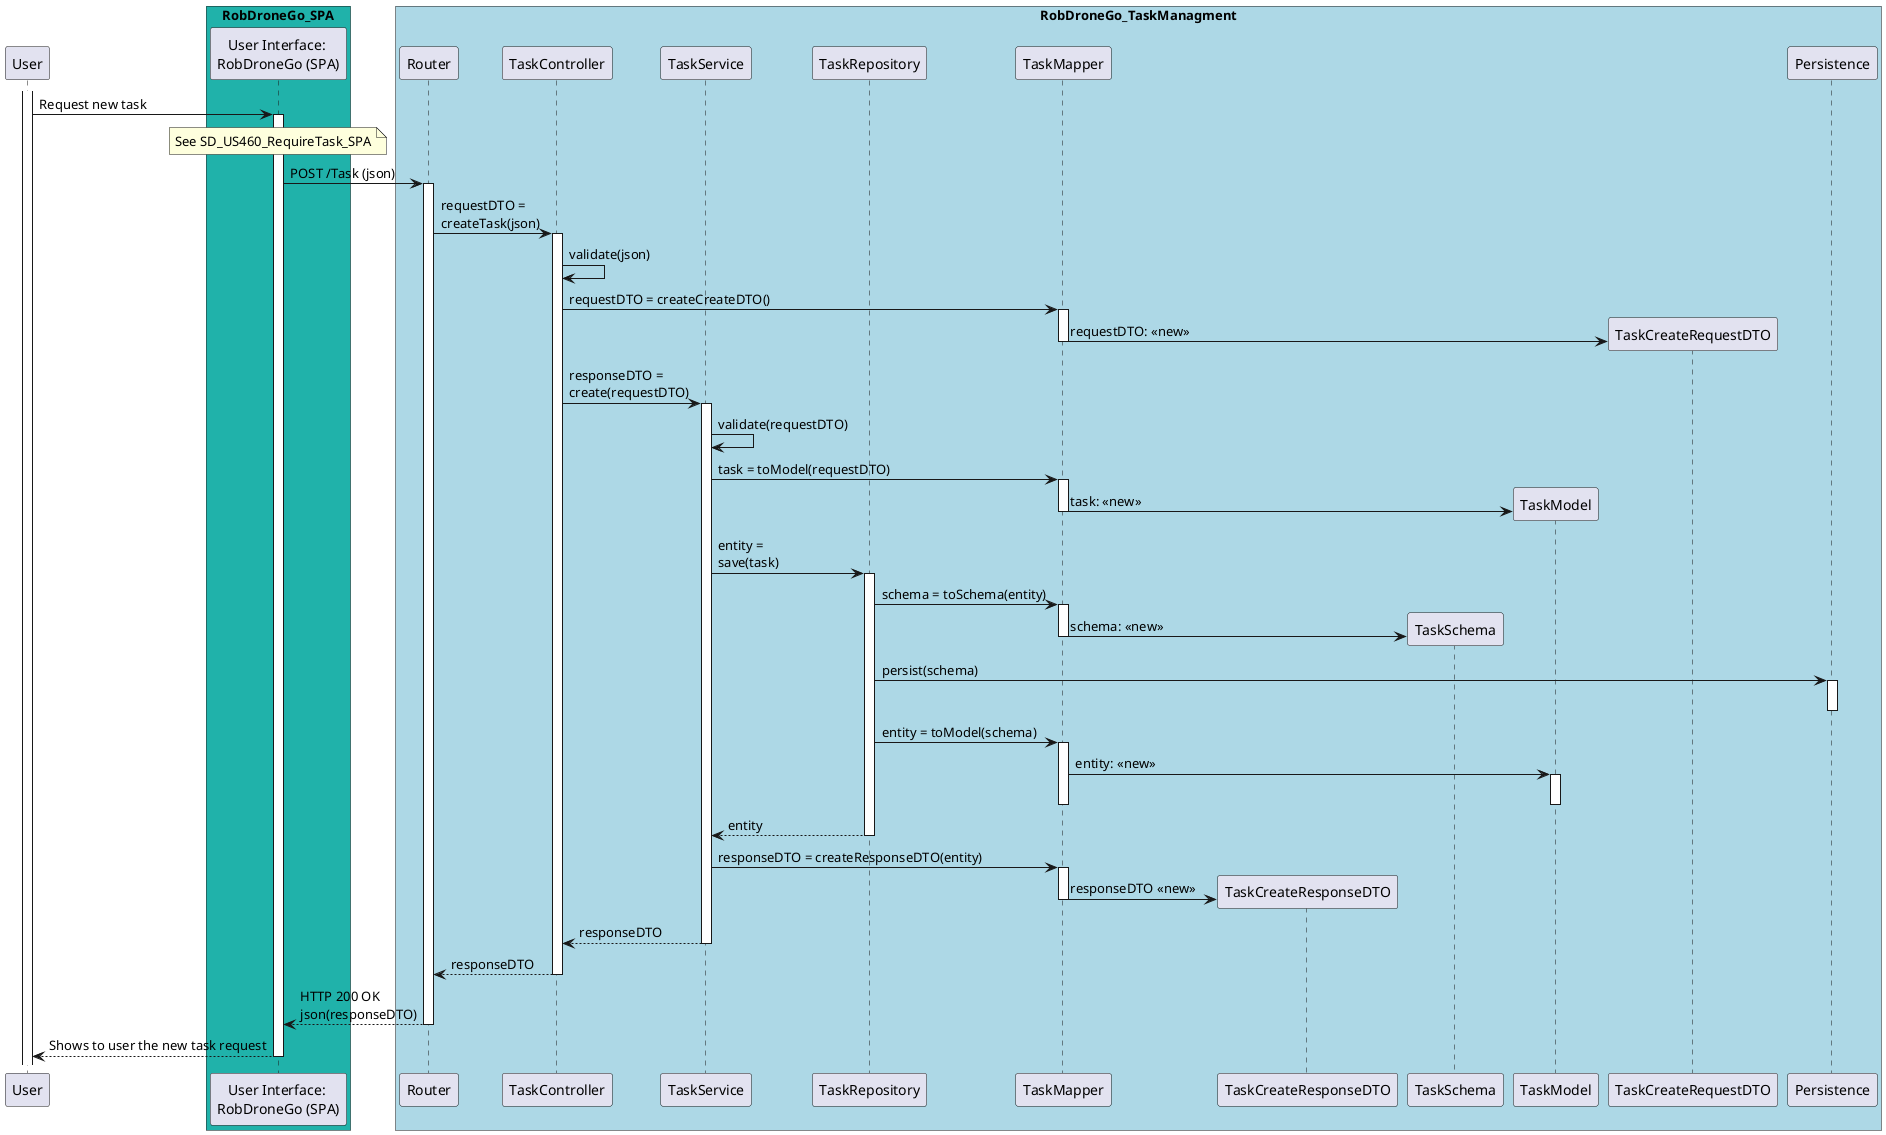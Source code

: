 
@startuml
participant "User" as User
box "RobDroneGo_SPA" #LightSeaGreen
participant "User Interface: \nRobDroneGo (SPA)" as UI
end box
box "RobDroneGo_TaskManagment" #LightBlue
participant "Router" as Router
participant "TaskController" as Controller
participant "TaskService" as Service
participant "TaskRepository" as Repository
participant "TaskMapper" as Mapper
participant "TaskCreateResponseDTO" as CreateResponseDTO
participant "TaskSchema" as Schema
participant "TaskModel" as Model
participant "TaskCreateRequestDTO" as CreateRequestDTO
participant "Persistence" as Persistence
end box

activate User
User -> UI: Request new task
activate UI
note over UI: See SD_US460_RequireTask_SPA
UI -> Router: POST /Task (json)


activate Router

Router -> Controller: requestDTO =\ncreateTask(json)
activate Controller

Controller -> Controller: validate(json)
Controller -> Mapper: requestDTO = createCreateDTO()
activate Mapper
create CreateRequestDTO

Mapper -> CreateRequestDTO: requestDTO: <<new>>
deactivate Mapper

Controller -> Service: responseDTO =\ncreate(requestDTO)
activate Service

Service -> Service: validate(requestDTO)
Service -> Mapper: task = toModel(requestDTO)
activate Mapper
create Model

Mapper -> Model: task: <<new>>
deactivate Mapper

Service -> Repository: entity =\nsave(task)
activate Repository

Repository -> Mapper: schema = toSchema(entity)
activate Mapper
create Schema

Mapper -> Schema: schema: <<new>>
deactivate

Repository -> Persistence: persist(schema)
activate Persistence
deactivate Persistence

Repository -> Mapper: entity = toModel(schema)
activate Mapper

Mapper -> Model: entity: <<new>>
activate Model
deactivate Model
deactivate Mapper

Repository --> Service: entity
deactivate Repository

Service -> Mapper: responseDTO = createResponseDTO(entity)
activate Mapper
create CreateResponseDTO
Mapper -> CreateResponseDTO: responseDTO <<new>>
deactivate Mapper

Service --> Controller: responseDTO
deactivate Service

Controller --> Router: responseDTO
deactivate Controller
Router --> UI: HTTP 200 OK\njson(responseDTO)
deactivate Router
UI --> User: Shows to user the new task request
deactivate UI
@enduml
